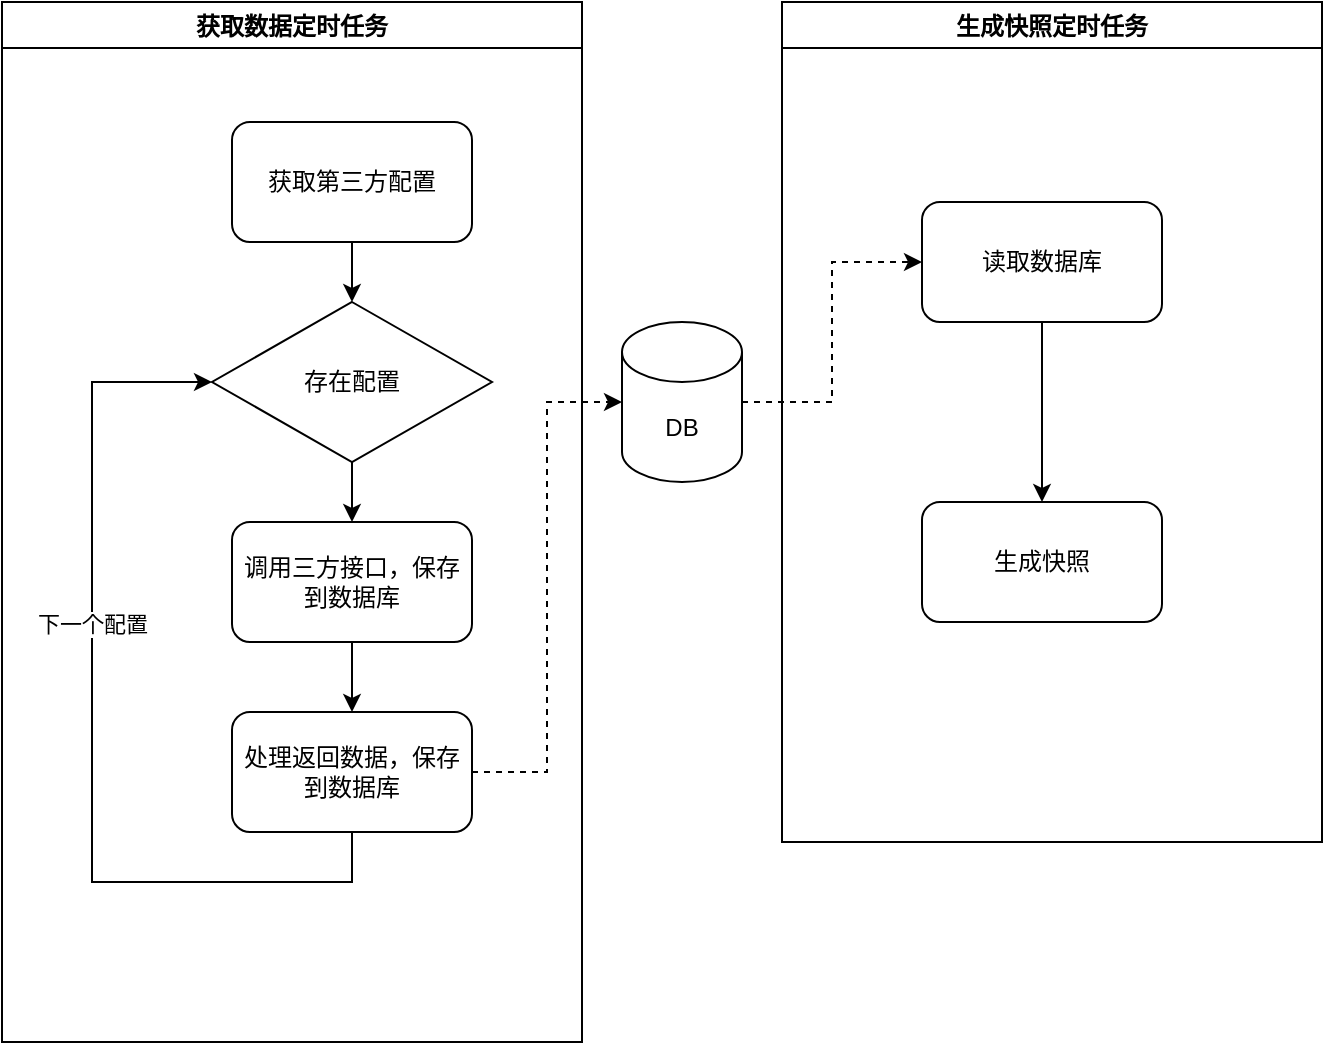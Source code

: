 <mxfile version="14.2.3" type="github">
  <diagram id="BhkdcwuxJZWdev6bQ4Gi" name="Page-1">
    <mxGraphModel dx="946" dy="614" grid="1" gridSize="10" guides="1" tooltips="1" connect="1" arrows="1" fold="1" page="1" pageScale="1" pageWidth="827" pageHeight="1169" math="0" shadow="0">
      <root>
        <mxCell id="0" />
        <mxCell id="1" parent="0" />
        <mxCell id="iyAPcdP246QH8wp2LWoo-9" style="edgeStyle=orthogonalEdgeStyle;rounded=0;orthogonalLoop=1;jettySize=auto;html=1;exitX=1;exitY=0.5;exitDx=0;exitDy=0;entryX=0;entryY=0.5;entryDx=0;entryDy=0;entryPerimeter=0;dashed=1;" edge="1" parent="1" source="iyAPcdP246QH8wp2LWoo-19" target="iyAPcdP246QH8wp2LWoo-4">
          <mxGeometry relative="1" as="geometry" />
        </mxCell>
        <mxCell id="iyAPcdP246QH8wp2LWoo-12" style="edgeStyle=orthogonalEdgeStyle;rounded=0;orthogonalLoop=1;jettySize=auto;html=1;exitX=1;exitY=0.5;exitDx=0;exitDy=0;exitPerimeter=0;entryX=0;entryY=0.5;entryDx=0;entryDy=0;dashed=1;" edge="1" parent="1" source="iyAPcdP246QH8wp2LWoo-4" target="iyAPcdP246QH8wp2LWoo-10">
          <mxGeometry relative="1" as="geometry" />
        </mxCell>
        <mxCell id="iyAPcdP246QH8wp2LWoo-4" value="DB" style="shape=cylinder3;whiteSpace=wrap;html=1;boundedLbl=1;backgroundOutline=1;size=15;" vertex="1" parent="1">
          <mxGeometry x="394" y="350" width="60" height="80" as="geometry" />
        </mxCell>
        <mxCell id="iyAPcdP246QH8wp2LWoo-15" value="获取数据定时任务" style="swimlane;" vertex="1" parent="1">
          <mxGeometry x="84" y="190" width="290" height="520" as="geometry" />
        </mxCell>
        <mxCell id="iyAPcdP246QH8wp2LWoo-1" value="获取第三方配置" style="rounded=1;whiteSpace=wrap;html=1;" vertex="1" parent="iyAPcdP246QH8wp2LWoo-15">
          <mxGeometry x="115" y="60" width="120" height="60" as="geometry" />
        </mxCell>
        <mxCell id="iyAPcdP246QH8wp2LWoo-2" value="存在配置" style="rhombus;whiteSpace=wrap;html=1;" vertex="1" parent="iyAPcdP246QH8wp2LWoo-15">
          <mxGeometry x="105" y="150" width="140" height="80" as="geometry" />
        </mxCell>
        <mxCell id="iyAPcdP246QH8wp2LWoo-6" style="edgeStyle=orthogonalEdgeStyle;rounded=0;orthogonalLoop=1;jettySize=auto;html=1;exitX=0.5;exitY=1;exitDx=0;exitDy=0;entryX=0.5;entryY=0;entryDx=0;entryDy=0;" edge="1" parent="iyAPcdP246QH8wp2LWoo-15" source="iyAPcdP246QH8wp2LWoo-1" target="iyAPcdP246QH8wp2LWoo-2">
          <mxGeometry relative="1" as="geometry" />
        </mxCell>
        <mxCell id="iyAPcdP246QH8wp2LWoo-8" value="下一个配置" style="edgeStyle=orthogonalEdgeStyle;rounded=0;orthogonalLoop=1;jettySize=auto;html=1;exitX=0.5;exitY=1;exitDx=0;exitDy=0;entryX=0;entryY=0.5;entryDx=0;entryDy=0;" edge="1" parent="iyAPcdP246QH8wp2LWoo-15" source="iyAPcdP246QH8wp2LWoo-19" target="iyAPcdP246QH8wp2LWoo-2">
          <mxGeometry x="0.222" relative="1" as="geometry">
            <Array as="points">
              <mxPoint x="175" y="440" />
              <mxPoint x="45" y="440" />
              <mxPoint x="45" y="190" />
            </Array>
            <mxPoint as="offset" />
          </mxGeometry>
        </mxCell>
        <mxCell id="iyAPcdP246QH8wp2LWoo-20" style="edgeStyle=orthogonalEdgeStyle;rounded=0;orthogonalLoop=1;jettySize=auto;html=1;exitX=0.5;exitY=1;exitDx=0;exitDy=0;entryX=0.5;entryY=0;entryDx=0;entryDy=0;" edge="1" parent="iyAPcdP246QH8wp2LWoo-15" source="iyAPcdP246QH8wp2LWoo-3" target="iyAPcdP246QH8wp2LWoo-19">
          <mxGeometry relative="1" as="geometry" />
        </mxCell>
        <mxCell id="iyAPcdP246QH8wp2LWoo-3" value="调用三方接口，保存到数据库" style="rounded=1;whiteSpace=wrap;html=1;" vertex="1" parent="iyAPcdP246QH8wp2LWoo-15">
          <mxGeometry x="115" y="260" width="120" height="60" as="geometry" />
        </mxCell>
        <mxCell id="iyAPcdP246QH8wp2LWoo-7" style="edgeStyle=orthogonalEdgeStyle;rounded=0;orthogonalLoop=1;jettySize=auto;html=1;exitX=0.5;exitY=1;exitDx=0;exitDy=0;entryX=0.5;entryY=0;entryDx=0;entryDy=0;" edge="1" parent="iyAPcdP246QH8wp2LWoo-15" source="iyAPcdP246QH8wp2LWoo-2" target="iyAPcdP246QH8wp2LWoo-3">
          <mxGeometry relative="1" as="geometry" />
        </mxCell>
        <mxCell id="iyAPcdP246QH8wp2LWoo-19" value="处理返回数据，保存到数据库" style="rounded=1;whiteSpace=wrap;html=1;" vertex="1" parent="iyAPcdP246QH8wp2LWoo-15">
          <mxGeometry x="115" y="355" width="120" height="60" as="geometry" />
        </mxCell>
        <mxCell id="iyAPcdP246QH8wp2LWoo-17" value="生成快照定时任务" style="swimlane;startSize=23;" vertex="1" parent="1">
          <mxGeometry x="474" y="190" width="270" height="420" as="geometry" />
        </mxCell>
        <mxCell id="iyAPcdP246QH8wp2LWoo-10" value="读取数据库" style="rounded=1;whiteSpace=wrap;html=1;" vertex="1" parent="iyAPcdP246QH8wp2LWoo-17">
          <mxGeometry x="70" y="100" width="120" height="60" as="geometry" />
        </mxCell>
        <mxCell id="iyAPcdP246QH8wp2LWoo-11" value="生成快照" style="rounded=1;whiteSpace=wrap;html=1;" vertex="1" parent="iyAPcdP246QH8wp2LWoo-17">
          <mxGeometry x="70" y="250" width="120" height="60" as="geometry" />
        </mxCell>
        <mxCell id="iyAPcdP246QH8wp2LWoo-16" style="edgeStyle=orthogonalEdgeStyle;rounded=0;orthogonalLoop=1;jettySize=auto;html=1;exitX=0.5;exitY=1;exitDx=0;exitDy=0;entryX=0.5;entryY=0;entryDx=0;entryDy=0;" edge="1" parent="iyAPcdP246QH8wp2LWoo-17" source="iyAPcdP246QH8wp2LWoo-10" target="iyAPcdP246QH8wp2LWoo-11">
          <mxGeometry relative="1" as="geometry" />
        </mxCell>
      </root>
    </mxGraphModel>
  </diagram>
</mxfile>
